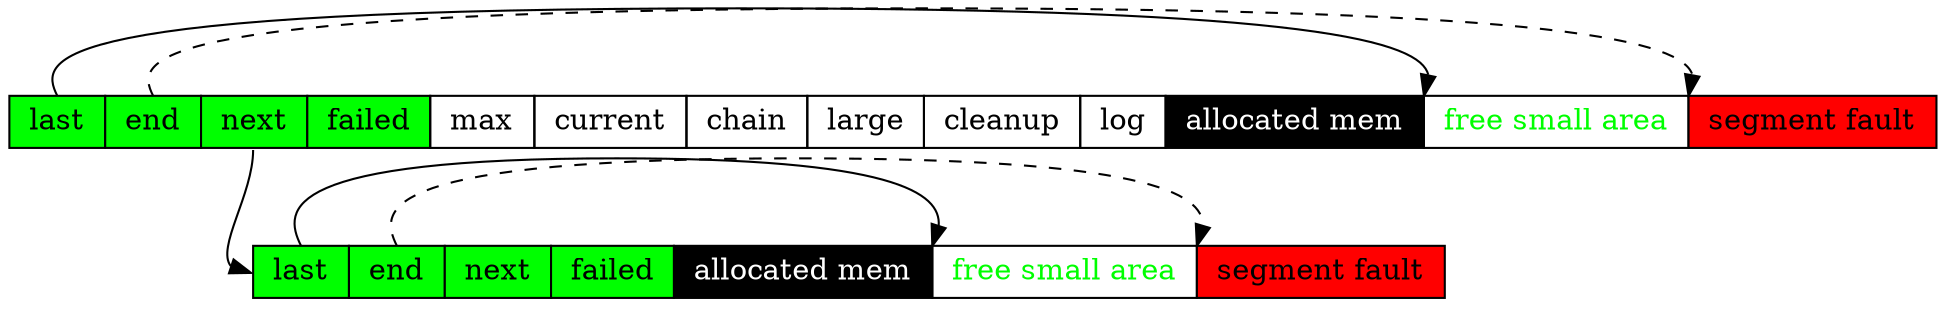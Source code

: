 digraph ngx_pool {
    pool [
        shape="none"
        margin=0
        label=<<table border='0' cellspacing='0' cellborder='1' cellpadding='4'> 
            <tr>
                <td bgcolor="green" port="last"> last </td>
                <td bgcolor="green" port="end"> end </td>
                <td bgcolor="green" port="next"> next </td>
                <td bgcolor="green"> failed </td>
                <td> max </td>
                <td port="current"> current </td>
                <td port="chain"> chain </td>
                <td port="large"> large </td>
                <td port="cleanup"> cleanup </td>
                <td port="log"> log </td>
                <td bgcolor="black"><font color="white"> allocated mem </font></td>
                <td port="free"><font color="green"> free small area </font></td>
                <td port="free" bgcolor="red"> segment fault </td>
            </tr>
        </table>>
    ]

    block [
        shape="none"
        margin=0
        label=<<table border='0' cellspacing='0' cellborder='1' cellpadding='4'> 
            <tr>
                <td bgcolor="green" port="last"> last </td>
                <td bgcolor="green" port="end"> end </td>
                <td bgcolor="green" port="next"> next </td>
                <td bgcolor="green"> failed </td>
                <td bgcolor="black"><font color="white"> allocated mem </font></td>
                <td port="free"><font color="green"> free small area </font></td>
                <td port="free" bgcolor="red"> segment fault </td>
            </tr>
        </table>>
    ]

    pool:next -> block:last:w
    pool:last:n -> pool:free:nw
    pool:end:n -> pool:free:ne [ style = "dashed" ]

    block:last:n -> block:free:nw
    block:end:n -> block:free:ne [ style = "dashed" ]
}
